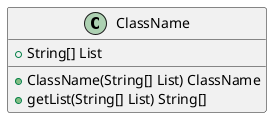 @startuml


class ClassName {
  +String[] List

  +ClassName(String[] List) ClassName
  +getList(String[] List) String[]
}

@enduml